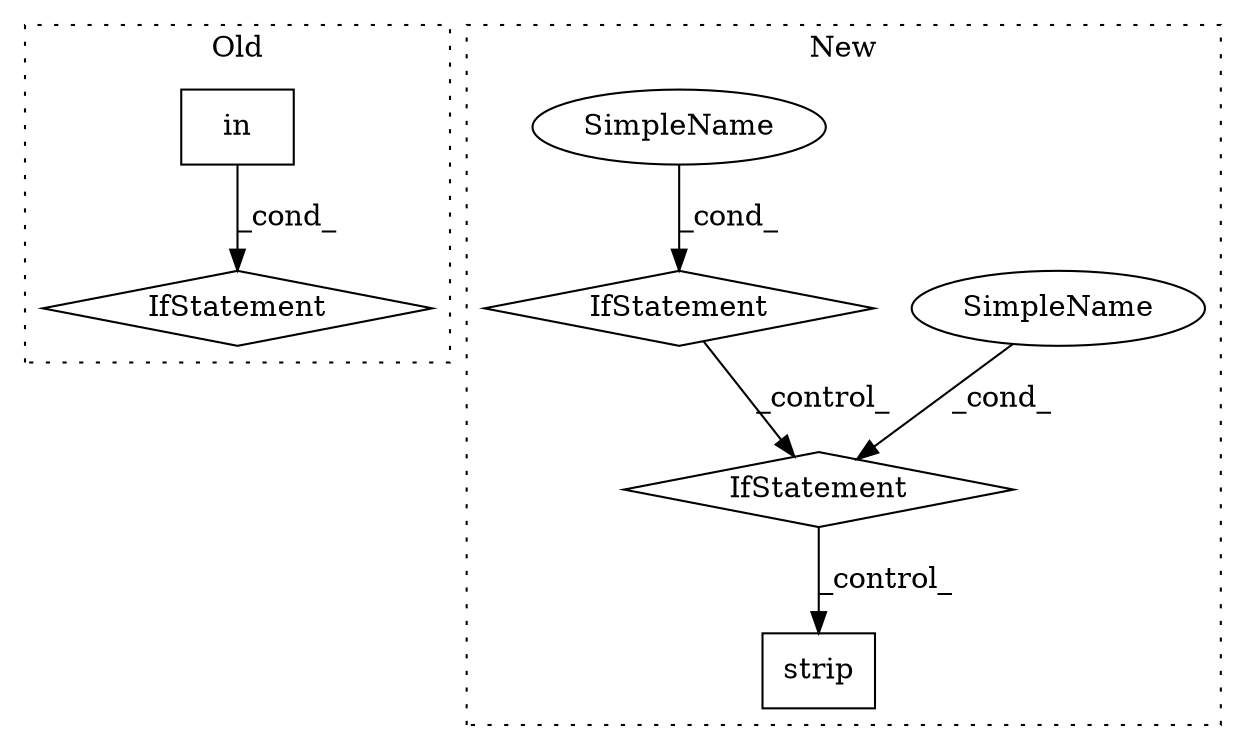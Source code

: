 digraph G {
subgraph cluster0 {
1 [label="in" a="105" s="837" l="28" shape="box"];
3 [label="IfStatement" a="25" s="827,865" l="10,2" shape="diamond"];
label = "Old";
style="dotted";
}
subgraph cluster1 {
2 [label="strip" a="32" s="1632" l="7" shape="box"];
4 [label="IfStatement" a="25" s="1259,1303" l="12,2" shape="diamond"];
5 [label="SimpleName" a="42" s="" l="" shape="ellipse"];
6 [label="IfStatement" a="25" s="1229,1247" l="4,2" shape="diamond"];
7 [label="SimpleName" a="42" s="1233" l="14" shape="ellipse"];
label = "New";
style="dotted";
}
1 -> 3 [label="_cond_"];
4 -> 2 [label="_control_"];
5 -> 4 [label="_cond_"];
6 -> 4 [label="_control_"];
7 -> 6 [label="_cond_"];
}